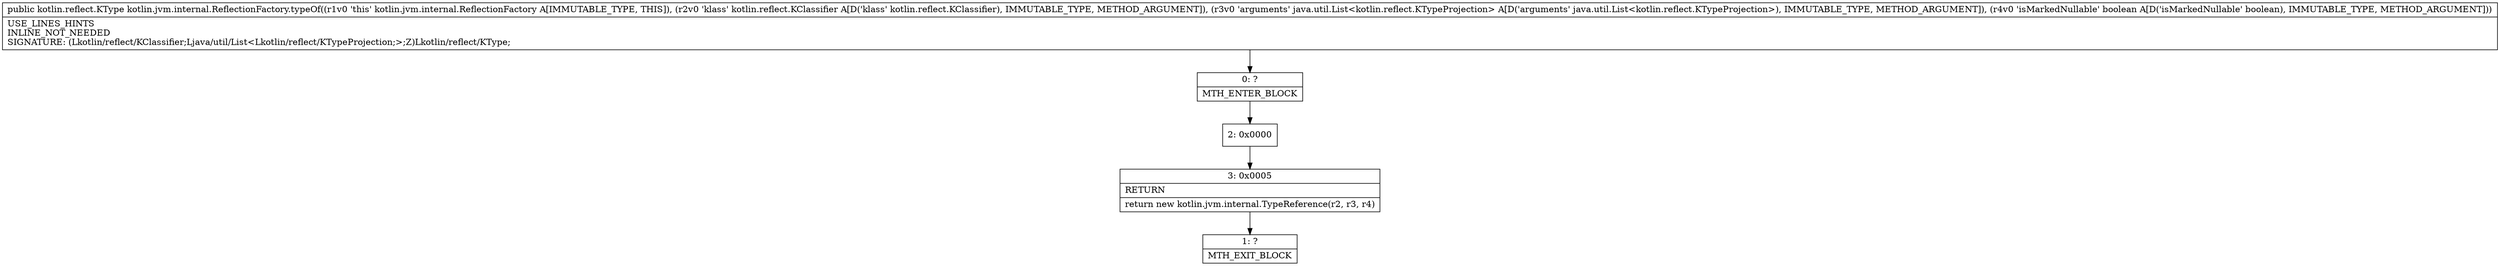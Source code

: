 digraph "CFG forkotlin.jvm.internal.ReflectionFactory.typeOf(Lkotlin\/reflect\/KClassifier;Ljava\/util\/List;Z)Lkotlin\/reflect\/KType;" {
Node_0 [shape=record,label="{0\:\ ?|MTH_ENTER_BLOCK\l}"];
Node_2 [shape=record,label="{2\:\ 0x0000}"];
Node_3 [shape=record,label="{3\:\ 0x0005|RETURN\l|return new kotlin.jvm.internal.TypeReference(r2, r3, r4)\l}"];
Node_1 [shape=record,label="{1\:\ ?|MTH_EXIT_BLOCK\l}"];
MethodNode[shape=record,label="{public kotlin.reflect.KType kotlin.jvm.internal.ReflectionFactory.typeOf((r1v0 'this' kotlin.jvm.internal.ReflectionFactory A[IMMUTABLE_TYPE, THIS]), (r2v0 'klass' kotlin.reflect.KClassifier A[D('klass' kotlin.reflect.KClassifier), IMMUTABLE_TYPE, METHOD_ARGUMENT]), (r3v0 'arguments' java.util.List\<kotlin.reflect.KTypeProjection\> A[D('arguments' java.util.List\<kotlin.reflect.KTypeProjection\>), IMMUTABLE_TYPE, METHOD_ARGUMENT]), (r4v0 'isMarkedNullable' boolean A[D('isMarkedNullable' boolean), IMMUTABLE_TYPE, METHOD_ARGUMENT]))  | USE_LINES_HINTS\lINLINE_NOT_NEEDED\lSIGNATURE: (Lkotlin\/reflect\/KClassifier;Ljava\/util\/List\<Lkotlin\/reflect\/KTypeProjection;\>;Z)Lkotlin\/reflect\/KType;\l}"];
MethodNode -> Node_0;Node_0 -> Node_2;
Node_2 -> Node_3;
Node_3 -> Node_1;
}

